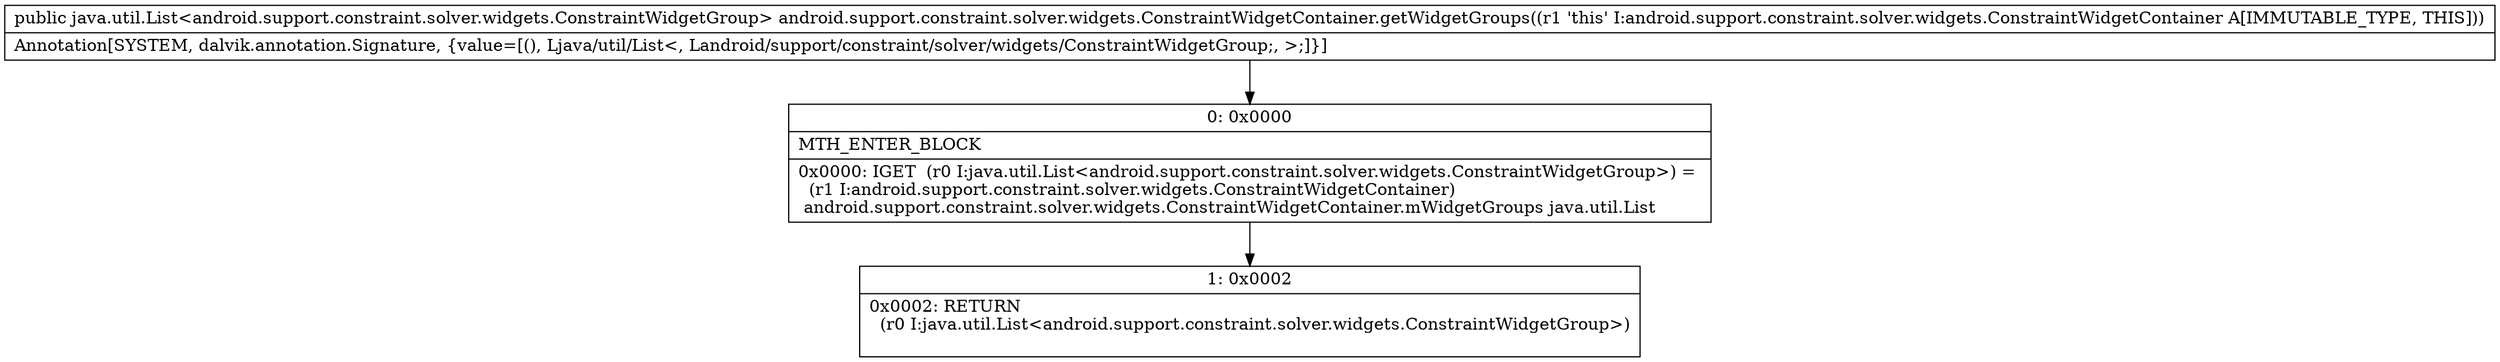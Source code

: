 digraph "CFG forandroid.support.constraint.solver.widgets.ConstraintWidgetContainer.getWidgetGroups()Ljava\/util\/List;" {
Node_0 [shape=record,label="{0\:\ 0x0000|MTH_ENTER_BLOCK\l|0x0000: IGET  (r0 I:java.util.List\<android.support.constraint.solver.widgets.ConstraintWidgetGroup\>) = \l  (r1 I:android.support.constraint.solver.widgets.ConstraintWidgetContainer)\l android.support.constraint.solver.widgets.ConstraintWidgetContainer.mWidgetGroups java.util.List \l}"];
Node_1 [shape=record,label="{1\:\ 0x0002|0x0002: RETURN  \l  (r0 I:java.util.List\<android.support.constraint.solver.widgets.ConstraintWidgetGroup\>)\l \l}"];
MethodNode[shape=record,label="{public java.util.List\<android.support.constraint.solver.widgets.ConstraintWidgetGroup\> android.support.constraint.solver.widgets.ConstraintWidgetContainer.getWidgetGroups((r1 'this' I:android.support.constraint.solver.widgets.ConstraintWidgetContainer A[IMMUTABLE_TYPE, THIS]))  | Annotation[SYSTEM, dalvik.annotation.Signature, \{value=[(), Ljava\/util\/List\<, Landroid\/support\/constraint\/solver\/widgets\/ConstraintWidgetGroup;, \>;]\}]\l}"];
MethodNode -> Node_0;
Node_0 -> Node_1;
}

